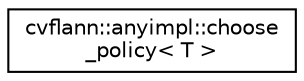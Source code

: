 digraph "Graphical Class Hierarchy"
{
 // LATEX_PDF_SIZE
  edge [fontname="Helvetica",fontsize="10",labelfontname="Helvetica",labelfontsize="10"];
  node [fontname="Helvetica",fontsize="10",shape=record];
  rankdir="LR";
  Node0 [label="cvflann::anyimpl::choose\l_policy\< T \>",height=0.2,width=0.4,color="black", fillcolor="white", style="filled",URL="$structcvflann_1_1anyimpl_1_1choose__policy.html",tooltip=" "];
}

